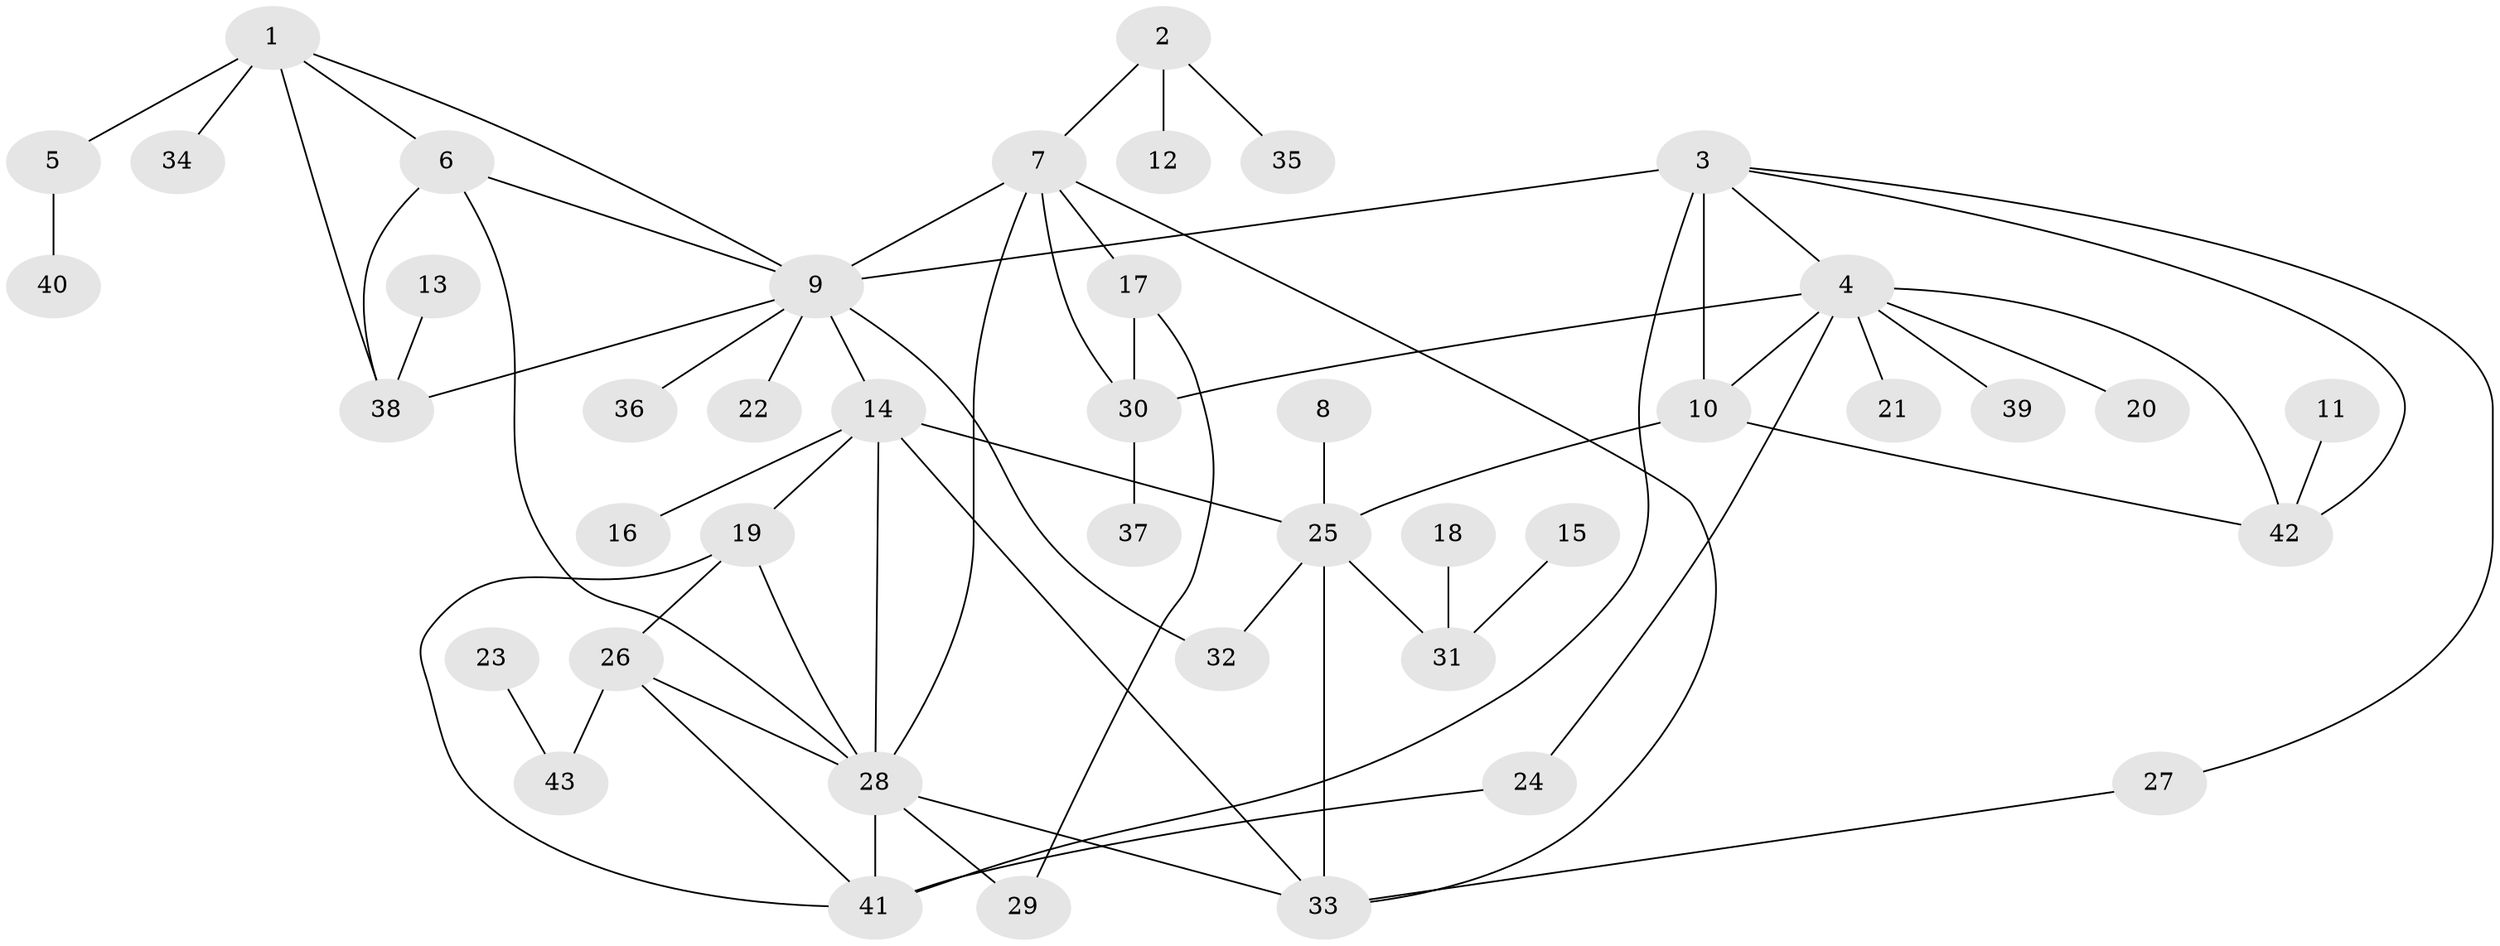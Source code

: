 // original degree distribution, {6: 0.05813953488372093, 3: 0.06976744186046512, 10: 0.023255813953488372, 5: 0.046511627906976744, 4: 0.03488372093023256, 7: 0.023255813953488372, 9: 0.023255813953488372, 8: 0.011627906976744186, 11: 0.011627906976744186, 1: 0.5, 2: 0.19767441860465115}
// Generated by graph-tools (version 1.1) at 2025/02/03/09/25 03:02:35]
// undirected, 43 vertices, 65 edges
graph export_dot {
graph [start="1"]
  node [color=gray90,style=filled];
  1;
  2;
  3;
  4;
  5;
  6;
  7;
  8;
  9;
  10;
  11;
  12;
  13;
  14;
  15;
  16;
  17;
  18;
  19;
  20;
  21;
  22;
  23;
  24;
  25;
  26;
  27;
  28;
  29;
  30;
  31;
  32;
  33;
  34;
  35;
  36;
  37;
  38;
  39;
  40;
  41;
  42;
  43;
  1 -- 5 [weight=1.0];
  1 -- 6 [weight=1.0];
  1 -- 9 [weight=1.0];
  1 -- 34 [weight=1.0];
  1 -- 38 [weight=1.0];
  2 -- 7 [weight=1.0];
  2 -- 12 [weight=1.0];
  2 -- 35 [weight=1.0];
  3 -- 4 [weight=1.0];
  3 -- 9 [weight=2.0];
  3 -- 10 [weight=1.0];
  3 -- 27 [weight=1.0];
  3 -- 41 [weight=1.0];
  3 -- 42 [weight=1.0];
  4 -- 10 [weight=1.0];
  4 -- 20 [weight=1.0];
  4 -- 21 [weight=1.0];
  4 -- 24 [weight=1.0];
  4 -- 30 [weight=1.0];
  4 -- 39 [weight=1.0];
  4 -- 42 [weight=1.0];
  5 -- 40 [weight=1.0];
  6 -- 9 [weight=1.0];
  6 -- 28 [weight=1.0];
  6 -- 38 [weight=1.0];
  7 -- 9 [weight=1.0];
  7 -- 17 [weight=2.0];
  7 -- 28 [weight=2.0];
  7 -- 30 [weight=1.0];
  7 -- 33 [weight=1.0];
  8 -- 25 [weight=1.0];
  9 -- 14 [weight=1.0];
  9 -- 22 [weight=1.0];
  9 -- 32 [weight=1.0];
  9 -- 36 [weight=1.0];
  9 -- 38 [weight=1.0];
  10 -- 25 [weight=1.0];
  10 -- 42 [weight=1.0];
  11 -- 42 [weight=1.0];
  13 -- 38 [weight=1.0];
  14 -- 16 [weight=1.0];
  14 -- 19 [weight=1.0];
  14 -- 25 [weight=1.0];
  14 -- 28 [weight=1.0];
  14 -- 33 [weight=2.0];
  15 -- 31 [weight=1.0];
  17 -- 29 [weight=1.0];
  17 -- 30 [weight=2.0];
  18 -- 31 [weight=1.0];
  19 -- 26 [weight=1.0];
  19 -- 28 [weight=1.0];
  19 -- 41 [weight=1.0];
  23 -- 43 [weight=1.0];
  24 -- 41 [weight=1.0];
  25 -- 31 [weight=1.0];
  25 -- 32 [weight=1.0];
  25 -- 33 [weight=2.0];
  26 -- 28 [weight=1.0];
  26 -- 41 [weight=1.0];
  26 -- 43 [weight=1.0];
  27 -- 33 [weight=1.0];
  28 -- 29 [weight=1.0];
  28 -- 33 [weight=1.0];
  28 -- 41 [weight=1.0];
  30 -- 37 [weight=1.0];
}
